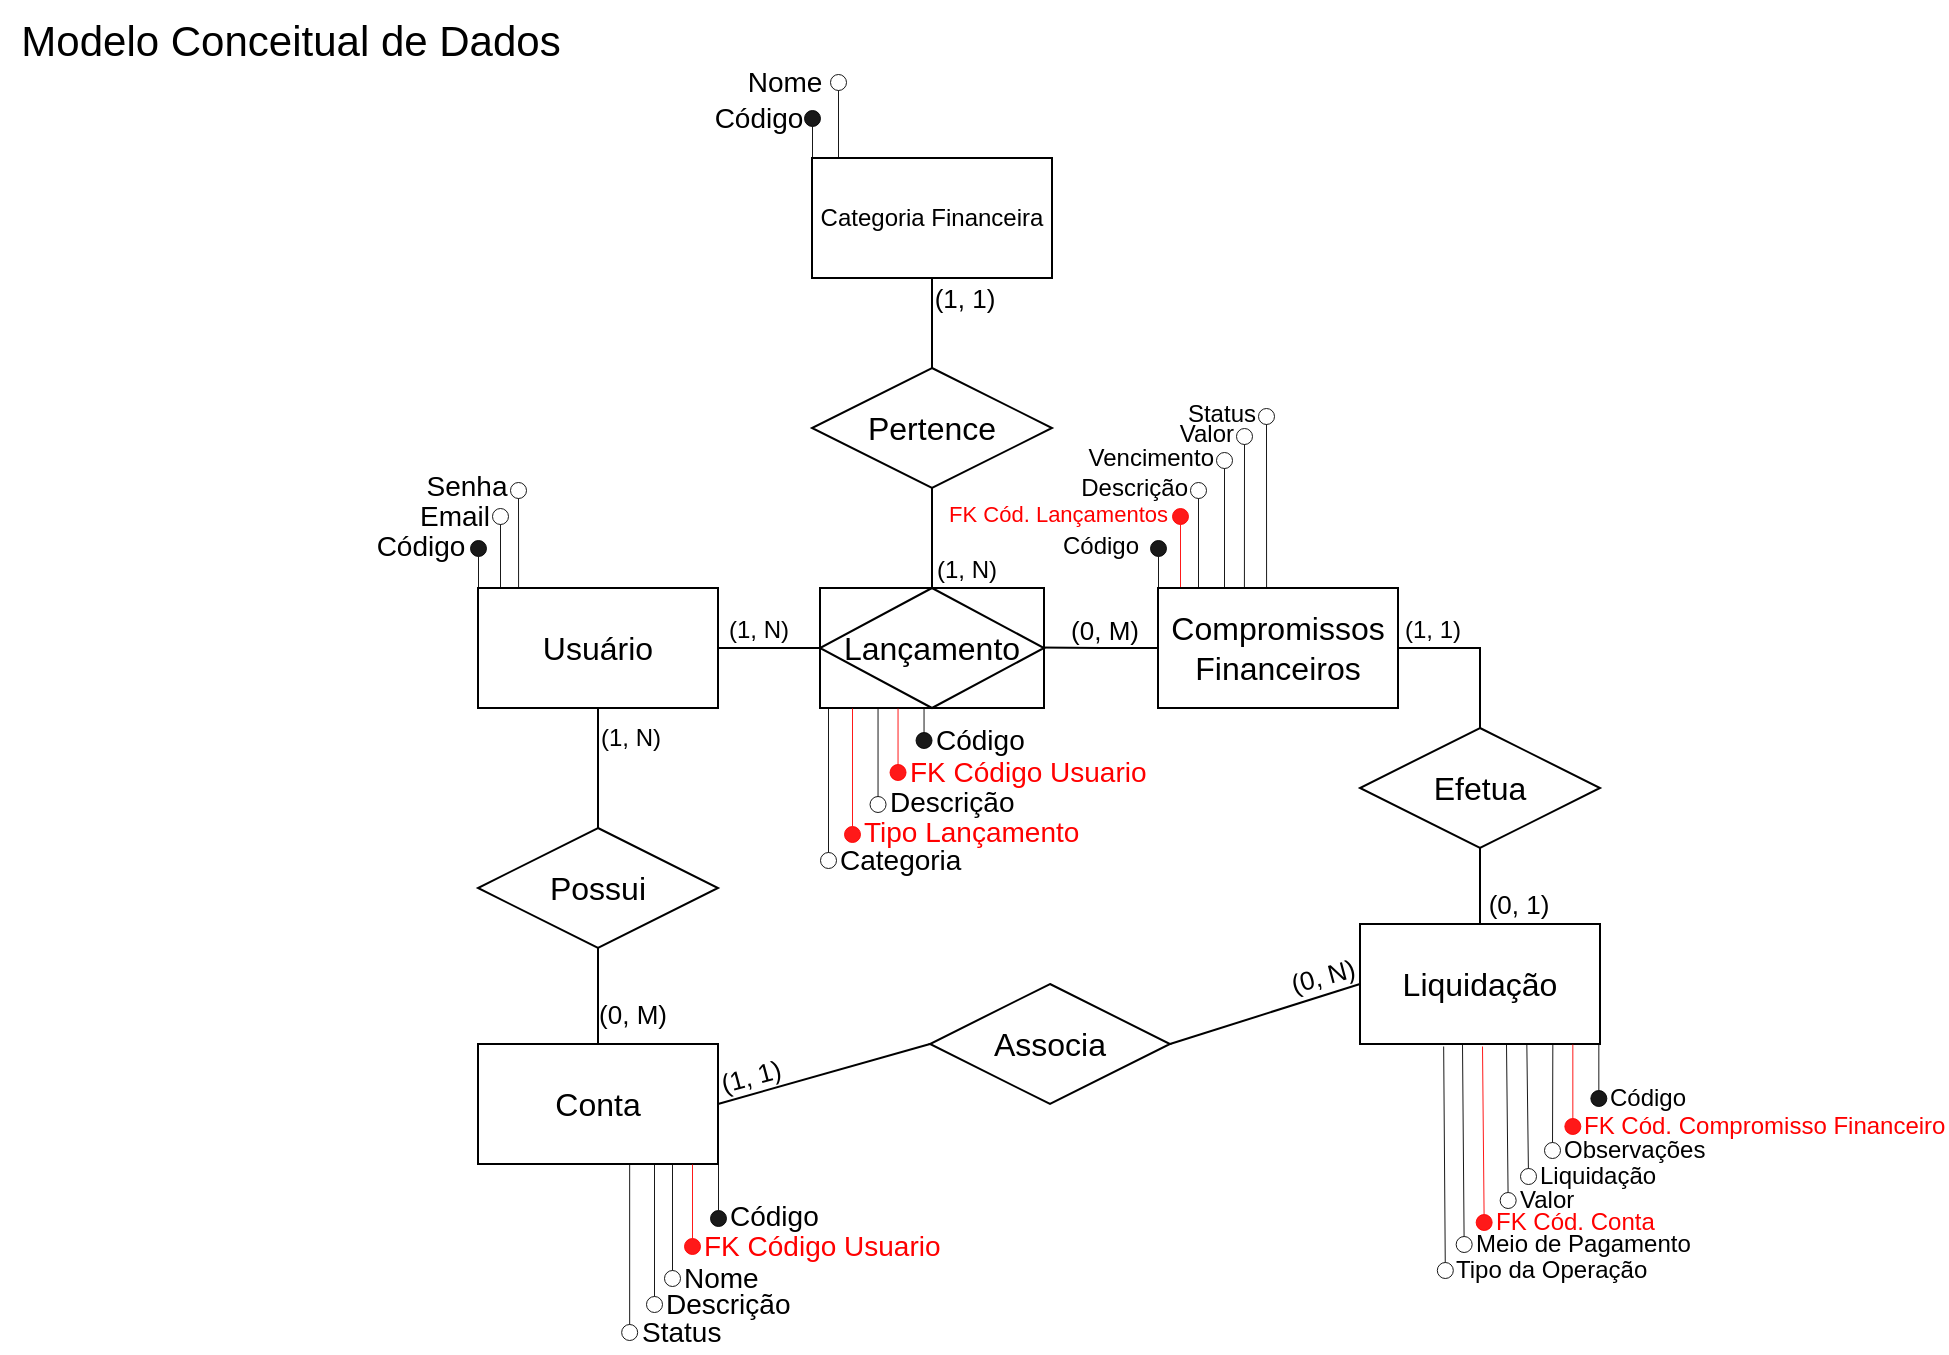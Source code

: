 <mxfile version="23.0.2" type="device">
  <diagram name="Página-1" id="3gqKRnXt5KwjTsprkyF4">
    <mxGraphModel dx="1711" dy="927" grid="0" gridSize="10" guides="1" tooltips="1" connect="1" arrows="1" fold="1" page="0" pageScale="1" pageWidth="827" pageHeight="1169" math="0" shadow="0">
      <root>
        <mxCell id="0" />
        <mxCell id="1" parent="0" />
        <mxCell id="1lb71b4xDuS99vZYYrAy-36" value="Código&lt;br style=&quot;font-size: 12px;&quot;&gt;" style="html=1;verticalAlign=middle;startArrow=oval;startFill=1;endArrow=none;startSize=8;curved=0;rounded=0;fontSize=12;strokeColor=#000000;strokeWidth=0.5;endFill=0;entryX=0;entryY=0;entryDx=0;entryDy=0;jumpSize=0;shadow=0;opacity=90;jumpStyle=line;align=center;horizontal=1;labelBackgroundColor=none;" edge="1" parent="1">
          <mxGeometry x="-1" y="-29" width="60" relative="1" as="geometry">
            <mxPoint x="489" y="540" as="sourcePoint" />
            <mxPoint x="489.0" y="560" as="targetPoint" />
            <mxPoint y="-1" as="offset" />
          </mxGeometry>
        </mxCell>
        <mxCell id="1lb71b4xDuS99vZYYrAy-38" value="Descrição" style="html=1;verticalAlign=middle;startArrow=oval;startFill=0;endArrow=none;startSize=8;curved=0;rounded=0;fontSize=12;strokeWidth=0.5;endFill=0;jumpSize=0;shadow=0;opacity=90;jumpStyle=line;align=right;horizontal=1;fontColor=default;labelBackgroundColor=none;strokeColor=#000000;noJump=1;orthogonal=0;arcSize=150;entryX=0.167;entryY=0.001;entryDx=0;entryDy=0;entryPerimeter=0;" edge="1" parent="1">
          <mxGeometry x="-1" y="-4" width="60" relative="1" as="geometry">
            <mxPoint x="509" y="511" as="sourcePoint" />
            <mxPoint x="509" y="560" as="targetPoint" />
            <mxPoint y="-1" as="offset" />
          </mxGeometry>
        </mxCell>
        <mxCell id="1lb71b4xDuS99vZYYrAy-41" value="&lt;font style=&quot;font-size: 11px;&quot;&gt;FK Cód. Lançamentos&lt;/font&gt;" style="html=1;verticalAlign=middle;startArrow=oval;startFill=1;endArrow=none;startSize=8;curved=0;rounded=0;fontSize=14;strokeColor=#FF0000;strokeWidth=0.5;endFill=0;entryX=0;entryY=1;entryDx=0;entryDy=0;jumpSize=0;shadow=0;opacity=90;jumpStyle=line;align=right;horizontal=1;labelBackgroundColor=none;fillColor=#f8cecc;fontColor=#FF0000;" edge="1" parent="1">
          <mxGeometry x="-1" y="-5" width="60" relative="1" as="geometry">
            <mxPoint x="500" y="524" as="sourcePoint" />
            <mxPoint x="500" y="560" as="targetPoint" />
            <mxPoint y="-2" as="offset" />
          </mxGeometry>
        </mxCell>
        <mxCell id="1lb71b4xDuS99vZYYrAy-42" value="Vencimento" style="html=1;verticalAlign=middle;startArrow=oval;startFill=0;endArrow=none;startSize=8;curved=0;rounded=0;fontSize=12;strokeWidth=0.5;endFill=0;jumpSize=0;shadow=0;opacity=90;jumpStyle=line;align=right;horizontal=1;fontColor=default;labelBackgroundColor=none;strokeColor=#000000;noJump=1;orthogonal=0;arcSize=150;entryX=0.167;entryY=0.001;entryDx=0;entryDy=0;entryPerimeter=0;" edge="1" parent="1">
          <mxGeometry x="-1" y="-4" width="60" relative="1" as="geometry">
            <mxPoint x="522" y="496" as="sourcePoint" />
            <mxPoint x="522" y="560" as="targetPoint" />
            <mxPoint y="-1" as="offset" />
          </mxGeometry>
        </mxCell>
        <mxCell id="Ddyv1p4y5gCR3032bXAw-1" style="edgeStyle=orthogonalEdgeStyle;rounded=0;orthogonalLoop=1;jettySize=auto;html=1;entryX=0;entryY=0.5;entryDx=0;entryDy=0;strokeColor=default;endArrow=none;endFill=0;" parent="1" source="Ddyv1p4y5gCR3032bXAw-2" target="Ddyv1p4y5gCR3032bXAw-26" edge="1">
          <mxGeometry relative="1" as="geometry">
            <mxPoint x="314" y="590" as="targetPoint" />
          </mxGeometry>
        </mxCell>
        <mxCell id="Ddyv1p4y5gCR3032bXAw-2" value="&lt;font style=&quot;font-size: 16px;&quot;&gt;Usuário&lt;/font&gt;" style="rounded=0;whiteSpace=wrap;html=1;" parent="1" vertex="1">
          <mxGeometry x="149" y="560" width="120" height="60" as="geometry" />
        </mxCell>
        <mxCell id="Ddyv1p4y5gCR3032bXAw-3" style="edgeStyle=orthogonalEdgeStyle;rounded=0;orthogonalLoop=1;jettySize=auto;html=1;entryX=0.98;entryY=0.496;entryDx=0;entryDy=0;endArrow=none;endFill=0;entryPerimeter=0;" parent="1" source="Ddyv1p4y5gCR3032bXAw-4" target="Ddyv1p4y5gCR3032bXAw-26" edge="1">
          <mxGeometry relative="1" as="geometry">
            <mxPoint x="434" y="590" as="targetPoint" />
          </mxGeometry>
        </mxCell>
        <mxCell id="Ddyv1p4y5gCR3032bXAw-4" value="&lt;font style=&quot;font-size: 16px;&quot;&gt;Compromissos&lt;br&gt;Financeiros&lt;br&gt;&lt;/font&gt;" style="rounded=0;whiteSpace=wrap;html=1;" parent="1" vertex="1">
          <mxGeometry x="489" y="560" width="120" height="60" as="geometry" />
        </mxCell>
        <mxCell id="Ddyv1p4y5gCR3032bXAw-5" value="(1, N)" style="text;html=1;align=center;verticalAlign=middle;resizable=0;points=[];autosize=1;strokeColor=none;fillColor=none;" parent="1" vertex="1">
          <mxGeometry x="264" y="566" width="50" height="30" as="geometry" />
        </mxCell>
        <mxCell id="Ddyv1p4y5gCR3032bXAw-6" value="&lt;font style=&quot;font-size: 13px;&quot;&gt;(0, M)&lt;/font&gt;" style="text;html=1;align=center;verticalAlign=middle;resizable=0;points=[];autosize=1;strokeColor=none;fillColor=none;" parent="1" vertex="1">
          <mxGeometry x="432" y="566" width="60" height="30" as="geometry" />
        </mxCell>
        <mxCell id="Ddyv1p4y5gCR3032bXAw-7" style="edgeStyle=orthogonalEdgeStyle;rounded=0;orthogonalLoop=1;jettySize=auto;html=1;entryX=0.5;entryY=0;entryDx=0;entryDy=0;strokeColor=default;endArrow=none;endFill=0;exitX=0.5;exitY=1;exitDx=0;exitDy=0;" parent="1" source="Ddyv1p4y5gCR3032bXAw-2" target="Ddyv1p4y5gCR3032bXAw-10" edge="1">
          <mxGeometry relative="1" as="geometry">
            <mxPoint x="353" y="780" as="sourcePoint" />
          </mxGeometry>
        </mxCell>
        <mxCell id="Ddyv1p4y5gCR3032bXAw-8" style="edgeStyle=orthogonalEdgeStyle;rounded=0;orthogonalLoop=1;jettySize=auto;html=1;entryX=0.5;entryY=1;entryDx=0;entryDy=0;endArrow=none;endFill=0;" parent="1" source="Ddyv1p4y5gCR3032bXAw-9" target="Ddyv1p4y5gCR3032bXAw-10" edge="1">
          <mxGeometry relative="1" as="geometry" />
        </mxCell>
        <mxCell id="Ddyv1p4y5gCR3032bXAw-9" value="&lt;font style=&quot;font-size: 16px;&quot;&gt;Conta&lt;br&gt;&lt;/font&gt;" style="rounded=0;whiteSpace=wrap;html=1;" parent="1" vertex="1">
          <mxGeometry x="149" y="788" width="120" height="60" as="geometry" />
        </mxCell>
        <mxCell id="Ddyv1p4y5gCR3032bXAw-10" value="Possui" style="shape=rhombus;perimeter=rhombusPerimeter;whiteSpace=wrap;html=1;align=center;fontSize=16;" parent="1" vertex="1">
          <mxGeometry x="149" y="680" width="120" height="60" as="geometry" />
        </mxCell>
        <mxCell id="Ddyv1p4y5gCR3032bXAw-11" value="(1, N)" style="text;html=1;align=center;verticalAlign=middle;resizable=0;points=[];autosize=1;strokeColor=none;fillColor=none;" parent="1" vertex="1">
          <mxGeometry x="200" y="620" width="50" height="30" as="geometry" />
        </mxCell>
        <mxCell id="Ddyv1p4y5gCR3032bXAw-12" value="&lt;font style=&quot;font-size: 13px;&quot;&gt;(0, M)&lt;/font&gt;" style="text;html=1;align=center;verticalAlign=middle;resizable=0;points=[];autosize=1;strokeColor=none;fillColor=none;" parent="1" vertex="1">
          <mxGeometry x="196" y="758" width="60" height="30" as="geometry" />
        </mxCell>
        <mxCell id="Ddyv1p4y5gCR3032bXAw-13" value="&lt;font style=&quot;font-size: 21px;&quot;&gt;Modelo Conceitual de Dados&lt;/font&gt;" style="text;html=1;align=center;verticalAlign=middle;resizable=0;points=[];autosize=1;strokeColor=none;fillColor=none;strokeWidth=5;" parent="1" vertex="1">
          <mxGeometry x="-90" y="266" width="290" height="40" as="geometry" />
        </mxCell>
        <mxCell id="Ddyv1p4y5gCR3032bXAw-14" value="&lt;font style=&quot;font-size: 16px;&quot;&gt;Liquidação&lt;br&gt;&lt;/font&gt;" style="rounded=0;whiteSpace=wrap;html=1;" parent="1" vertex="1">
          <mxGeometry x="590" y="728" width="120" height="60" as="geometry" />
        </mxCell>
        <mxCell id="Ddyv1p4y5gCR3032bXAw-15" style="edgeStyle=orthogonalEdgeStyle;rounded=0;orthogonalLoop=1;jettySize=auto;html=1;entryX=0.5;entryY=0;entryDx=0;entryDy=0;strokeColor=default;endArrow=none;endFill=0;exitX=1;exitY=0.5;exitDx=0;exitDy=0;" parent="1" source="Ddyv1p4y5gCR3032bXAw-4" target="Ddyv1p4y5gCR3032bXAw-17" edge="1">
          <mxGeometry relative="1" as="geometry">
            <mxPoint x="635" y="590" as="sourcePoint" />
            <Array as="points">
              <mxPoint x="650" y="590" />
            </Array>
          </mxGeometry>
        </mxCell>
        <mxCell id="Ddyv1p4y5gCR3032bXAw-16" style="edgeStyle=orthogonalEdgeStyle;rounded=0;orthogonalLoop=1;jettySize=auto;html=1;entryX=0.5;entryY=1;entryDx=0;entryDy=0;endArrow=none;endFill=0;" parent="1" source="Ddyv1p4y5gCR3032bXAw-14" target="Ddyv1p4y5gCR3032bXAw-17" edge="1">
          <mxGeometry relative="1" as="geometry">
            <mxPoint x="886" y="685.09" as="sourcePoint" />
          </mxGeometry>
        </mxCell>
        <mxCell id="Ddyv1p4y5gCR3032bXAw-17" value="Efetua" style="shape=rhombus;perimeter=rhombusPerimeter;whiteSpace=wrap;html=1;align=center;fontSize=16;" parent="1" vertex="1">
          <mxGeometry x="590" y="630" width="120" height="60" as="geometry" />
        </mxCell>
        <mxCell id="Ddyv1p4y5gCR3032bXAw-18" value="(1, 1)" style="text;html=1;align=center;verticalAlign=middle;resizable=0;points=[];autosize=1;strokeColor=none;fillColor=none;" parent="1" vertex="1">
          <mxGeometry x="601" y="566" width="50" height="30" as="geometry" />
        </mxCell>
        <mxCell id="Ddyv1p4y5gCR3032bXAw-19" value="&lt;font style=&quot;font-size: 13px;&quot;&gt;(0, 1)&lt;/font&gt;" style="text;html=1;align=center;verticalAlign=middle;resizable=0;points=[];autosize=1;strokeColor=none;fillColor=none;" parent="1" vertex="1">
          <mxGeometry x="644" y="703" width="50" height="30" as="geometry" />
        </mxCell>
        <mxCell id="Ddyv1p4y5gCR3032bXAw-20" value="Categoria Financeira&lt;br&gt;" style="rounded=0;whiteSpace=wrap;html=1;fontSize=12;" parent="1" vertex="1">
          <mxGeometry x="316" y="345.0" width="120" height="60" as="geometry" />
        </mxCell>
        <mxCell id="Ddyv1p4y5gCR3032bXAw-21" style="edgeStyle=orthogonalEdgeStyle;rounded=0;orthogonalLoop=1;jettySize=auto;html=1;entryX=0.5;entryY=0;entryDx=0;entryDy=0;endArrow=none;endFill=0;exitX=0.5;exitY=1;exitDx=0;exitDy=0;" parent="1" source="Ddyv1p4y5gCR3032bXAw-20" target="Ddyv1p4y5gCR3032bXAw-23" edge="1">
          <mxGeometry relative="1" as="geometry">
            <mxPoint x="376" y="778.09" as="sourcePoint" />
          </mxGeometry>
        </mxCell>
        <mxCell id="Ddyv1p4y5gCR3032bXAw-22" style="edgeStyle=none;curved=1;rounded=0;orthogonalLoop=1;jettySize=auto;html=1;fontSize=12;startSize=8;endSize=8;endArrow=none;endFill=0;" parent="1" source="Ddyv1p4y5gCR3032bXAw-23" target="Ddyv1p4y5gCR3032bXAw-26" edge="1">
          <mxGeometry relative="1" as="geometry" />
        </mxCell>
        <mxCell id="Ddyv1p4y5gCR3032bXAw-23" value="Pertence&lt;span style=&quot;color: rgb(255, 255, 255); font-family: &amp;quot;Söhne Mono&amp;quot;, Monaco, &amp;quot;Andale Mono&amp;quot;, &amp;quot;Ubuntu Mono&amp;quot;, monospace; font-size: 16px; text-align: left; background-color: rgb(0, 0, 0);&quot;&gt;&lt;/span&gt;" style="shape=rhombus;perimeter=rhombusPerimeter;whiteSpace=wrap;html=1;align=center;fontSize=16;" parent="1" vertex="1">
          <mxGeometry x="316" y="450" width="120" height="60" as="geometry" />
        </mxCell>
        <mxCell id="Ddyv1p4y5gCR3032bXAw-24" value="(1, N)" style="text;html=1;align=center;verticalAlign=middle;resizable=0;points=[];autosize=1;strokeColor=none;fillColor=none;" parent="1" vertex="1">
          <mxGeometry x="368" y="536" width="50" height="30" as="geometry" />
        </mxCell>
        <mxCell id="Ddyv1p4y5gCR3032bXAw-25" value="&lt;font style=&quot;font-size: 13px;&quot;&gt;(1, 1)&lt;/font&gt;" style="text;html=1;align=center;verticalAlign=middle;resizable=0;points=[];autosize=1;strokeColor=none;fillColor=none;" parent="1" vertex="1">
          <mxGeometry x="367" y="400" width="50" height="30" as="geometry" />
        </mxCell>
        <mxCell id="Ddyv1p4y5gCR3032bXAw-26" value="Lançamento" style="shape=associativeEntity;whiteSpace=wrap;html=1;align=center;fontSize=16;" parent="1" vertex="1">
          <mxGeometry x="320" y="560" width="112" height="60" as="geometry" />
        </mxCell>
        <mxCell id="Ddyv1p4y5gCR3032bXAw-27" style="edgeStyle=none;curved=0;rounded=0;orthogonalLoop=1;jettySize=auto;html=1;entryX=0;entryY=0.5;entryDx=0;entryDy=0;fontSize=12;startSize=8;endSize=8;endArrow=none;endFill=0;exitX=1;exitY=0.5;exitDx=0;exitDy=0;" parent="1" source="Ddyv1p4y5gCR3032bXAw-29" target="Ddyv1p4y5gCR3032bXAw-14" edge="1">
          <mxGeometry relative="1" as="geometry">
            <Array as="points" />
          </mxGeometry>
        </mxCell>
        <mxCell id="Ddyv1p4y5gCR3032bXAw-28" style="edgeStyle=none;curved=0;rounded=0;orthogonalLoop=1;jettySize=auto;html=1;entryX=1;entryY=0.5;entryDx=0;entryDy=0;fontSize=12;startSize=8;endSize=8;endArrow=none;endFill=0;exitX=0;exitY=0.5;exitDx=0;exitDy=0;" parent="1" source="Ddyv1p4y5gCR3032bXAw-29" target="Ddyv1p4y5gCR3032bXAw-9" edge="1">
          <mxGeometry relative="1" as="geometry">
            <Array as="points" />
          </mxGeometry>
        </mxCell>
        <mxCell id="Ddyv1p4y5gCR3032bXAw-29" value="Associa" style="shape=rhombus;perimeter=rhombusPerimeter;whiteSpace=wrap;html=1;align=center;fontSize=16;" parent="1" vertex="1">
          <mxGeometry x="375" y="758" width="120" height="60" as="geometry" />
        </mxCell>
        <mxCell id="Ddyv1p4y5gCR3032bXAw-30" value="&lt;font style=&quot;font-size: 13px;&quot;&gt;(0, N)&lt;/font&gt;" style="text;html=1;align=center;verticalAlign=middle;resizable=0;points=[];autosize=1;strokeColor=none;fillColor=none;rotation=345;" parent="1" vertex="1">
          <mxGeometry x="545" y="740" width="51" height="28" as="geometry" />
        </mxCell>
        <mxCell id="Ddyv1p4y5gCR3032bXAw-31" value="&lt;font style=&quot;font-size: 13px;&quot;&gt;(1, 1)&lt;/font&gt;" style="text;html=1;align=center;verticalAlign=middle;resizable=0;points=[];autosize=1;strokeColor=none;fillColor=none;rotation=-15;" parent="1" vertex="1">
          <mxGeometry x="260" y="789" width="50" height="30" as="geometry" />
        </mxCell>
        <mxCell id="1lb71b4xDuS99vZYYrAy-21" value="Código&lt;br style=&quot;font-size: 14px;&quot;&gt;" style="html=1;verticalAlign=middle;startArrow=oval;startFill=1;endArrow=none;startSize=8;curved=0;rounded=0;fontSize=14;strokeColor=#000000;strokeWidth=0.5;endFill=0;entryX=0;entryY=0;entryDx=0;entryDy=0;jumpSize=0;shadow=0;opacity=90;jumpStyle=line;align=center;horizontal=1;labelBackgroundColor=none;" edge="1" parent="1">
          <mxGeometry x="-1" y="-29" width="60" relative="1" as="geometry">
            <mxPoint x="149" y="540" as="sourcePoint" />
            <mxPoint x="149.0" y="560" as="targetPoint" />
            <mxPoint y="-1" as="offset" />
          </mxGeometry>
        </mxCell>
        <mxCell id="1lb71b4xDuS99vZYYrAy-23" value="Email" style="html=1;verticalAlign=middle;startArrow=oval;startFill=0;endArrow=none;startSize=8;curved=0;rounded=0;fontSize=14;strokeWidth=0.5;endFill=0;entryX=0;entryY=0;entryDx=0;entryDy=0;jumpSize=0;shadow=0;opacity=90;jumpStyle=line;align=center;horizontal=1;fontColor=default;labelBackgroundColor=none;strokeColor=#000000;noJump=1;orthogonal=0;" edge="1" parent="1">
          <mxGeometry x="-1" y="-23" width="60" relative="1" as="geometry">
            <mxPoint x="160" y="524" as="sourcePoint" />
            <mxPoint x="160" y="560" as="targetPoint" />
            <mxPoint as="offset" />
          </mxGeometry>
        </mxCell>
        <mxCell id="1lb71b4xDuS99vZYYrAy-26" value="Senha" style="html=1;verticalAlign=middle;startArrow=oval;startFill=0;endArrow=none;startSize=8;curved=0;rounded=0;fontSize=14;strokeWidth=0.5;endFill=0;jumpSize=0;shadow=0;opacity=90;jumpStyle=line;align=center;horizontal=1;fontColor=default;labelBackgroundColor=none;strokeColor=#000000;noJump=1;orthogonal=0;arcSize=150;entryX=0.167;entryY=0.001;entryDx=0;entryDy=0;entryPerimeter=0;" edge="1" parent="1" target="Ddyv1p4y5gCR3032bXAw-2">
          <mxGeometry x="-1" y="-26" width="60" relative="1" as="geometry">
            <mxPoint x="169" y="511" as="sourcePoint" />
            <mxPoint x="170" y="561" as="targetPoint" />
            <mxPoint y="-2" as="offset" />
          </mxGeometry>
        </mxCell>
        <mxCell id="1lb71b4xDuS99vZYYrAy-27" value="Código&lt;br style=&quot;font-size: 14px;&quot;&gt;" style="html=1;verticalAlign=middle;startArrow=oval;startFill=1;endArrow=none;startSize=8;curved=0;rounded=0;fontSize=14;strokeColor=#000000;strokeWidth=0.5;endFill=0;entryX=0;entryY=1;entryDx=0;entryDy=0;jumpSize=0;shadow=0;opacity=90;jumpStyle=line;align=left;horizontal=1;labelBackgroundColor=none;" edge="1" parent="1">
          <mxGeometry x="-0.918" y="-4" width="60" relative="1" as="geometry">
            <mxPoint x="269" y="875" as="sourcePoint" />
            <mxPoint x="269" y="848" as="targetPoint" />
            <mxPoint as="offset" />
          </mxGeometry>
        </mxCell>
        <mxCell id="1lb71b4xDuS99vZYYrAy-29" value="FK Código Usuario" style="html=1;verticalAlign=middle;startArrow=oval;startFill=1;endArrow=none;startSize=8;curved=0;rounded=0;fontSize=14;strokeColor=#FF0000;strokeWidth=0.5;endFill=0;entryX=0;entryY=1;entryDx=0;entryDy=0;jumpSize=0;shadow=0;opacity=90;jumpStyle=line;align=left;horizontal=1;labelBackgroundColor=none;fillColor=#f8cecc;fontColor=#FF0000;labelPosition=center;verticalLabelPosition=middle;" edge="1" parent="1">
          <mxGeometry x="-1" y="-4" width="60" relative="1" as="geometry">
            <mxPoint x="256" y="889" as="sourcePoint" />
            <mxPoint x="256" y="848" as="targetPoint" />
            <mxPoint as="offset" />
          </mxGeometry>
        </mxCell>
        <mxCell id="1lb71b4xDuS99vZYYrAy-30" value="Nome" style="html=1;verticalAlign=middle;startArrow=oval;startFill=0;endArrow=none;startSize=8;curved=0;rounded=0;fontSize=14;strokeColor=default;strokeWidth=0.5;endFill=0;entryX=0;entryY=1;entryDx=0;entryDy=0;jumpSize=0;shadow=0;opacity=90;jumpStyle=line;align=left;horizontal=1;labelBackgroundColor=none;" edge="1" parent="1">
          <mxGeometry x="-1" y="-4" width="60" relative="1" as="geometry">
            <mxPoint x="246" y="905" as="sourcePoint" />
            <mxPoint x="246" y="848" as="targetPoint" />
            <mxPoint as="offset" />
          </mxGeometry>
        </mxCell>
        <mxCell id="1lb71b4xDuS99vZYYrAy-31" value="Descrição" style="html=1;verticalAlign=middle;startArrow=oval;startFill=0;endArrow=none;startSize=8;curved=0;rounded=0;fontSize=14;strokeColor=default;strokeWidth=0.5;endFill=0;entryX=0;entryY=1;entryDx=0;entryDy=0;jumpSize=0;shadow=0;opacity=90;jumpStyle=line;align=left;horizontal=1;labelBackgroundColor=none;" edge="1" parent="1">
          <mxGeometry x="-1" y="-4" width="60" relative="1" as="geometry">
            <mxPoint x="237" y="918" as="sourcePoint" />
            <mxPoint x="237" y="848" as="targetPoint" />
            <mxPoint as="offset" />
          </mxGeometry>
        </mxCell>
        <mxCell id="1lb71b4xDuS99vZYYrAy-33" value="Código&lt;br style=&quot;font-size: 14px;&quot;&gt;" style="html=1;verticalAlign=middle;startArrow=oval;startFill=1;endArrow=none;startSize=8;curved=0;rounded=0;fontSize=14;strokeColor=#000000;strokeWidth=0.5;endFill=0;entryX=0;entryY=0;entryDx=0;entryDy=0;jumpSize=0;shadow=0;opacity=90;jumpStyle=line;align=center;horizontal=1;labelBackgroundColor=none;" edge="1" parent="1" target="Ddyv1p4y5gCR3032bXAw-20">
          <mxGeometry x="-1" y="-27" width="60" relative="1" as="geometry">
            <mxPoint x="316" y="325" as="sourcePoint" />
            <mxPoint x="316" y="340" as="targetPoint" />
            <mxPoint as="offset" />
          </mxGeometry>
        </mxCell>
        <mxCell id="1lb71b4xDuS99vZYYrAy-35" value="Nome" style="html=1;verticalAlign=middle;startArrow=oval;startFill=0;endArrow=none;startSize=8;curved=0;rounded=0;fontSize=14;strokeColor=#000000;strokeWidth=0.5;endFill=0;entryX=0;entryY=0;entryDx=0;entryDy=0;jumpSize=0;shadow=0;opacity=90;jumpStyle=line;align=center;horizontal=1;labelBackgroundColor=none;" edge="1" parent="1">
          <mxGeometry x="-1" y="-27" width="60" relative="1" as="geometry">
            <mxPoint x="329" y="307" as="sourcePoint" />
            <mxPoint x="329" y="345" as="targetPoint" />
            <mxPoint as="offset" />
          </mxGeometry>
        </mxCell>
        <mxCell id="1lb71b4xDuS99vZYYrAy-43" value="Valor" style="html=1;verticalAlign=middle;startArrow=oval;startFill=0;endArrow=none;startSize=8;curved=0;rounded=0;fontSize=12;strokeWidth=0.5;endFill=0;jumpSize=0;shadow=0;opacity=90;jumpStyle=line;align=right;horizontal=1;fontColor=default;labelBackgroundColor=none;strokeColor=#000000;noJump=1;orthogonal=0;arcSize=150;entryX=0.358;entryY=0.001;entryDx=0;entryDy=0;entryPerimeter=0;" edge="1" parent="1" target="Ddyv1p4y5gCR3032bXAw-4">
          <mxGeometry x="-1" y="-4" width="60" relative="1" as="geometry">
            <mxPoint x="532" y="484" as="sourcePoint" />
            <mxPoint x="532" y="558" as="targetPoint" />
            <mxPoint y="-1" as="offset" />
          </mxGeometry>
        </mxCell>
        <mxCell id="1lb71b4xDuS99vZYYrAy-45" value="Status" style="html=1;verticalAlign=middle;startArrow=oval;startFill=0;endArrow=none;startSize=8;curved=0;rounded=0;fontSize=12;strokeWidth=0.5;endFill=0;jumpSize=0;shadow=0;opacity=90;jumpStyle=line;align=right;horizontal=1;fontColor=default;labelBackgroundColor=none;strokeColor=#000000;noJump=1;orthogonal=0;arcSize=150;entryX=0.358;entryY=0.001;entryDx=0;entryDy=0;entryPerimeter=0;labelPosition=center;verticalLabelPosition=middle;" edge="1" parent="1">
          <mxGeometry x="-1" y="-4" width="60" relative="1" as="geometry">
            <mxPoint x="543" y="474" as="sourcePoint" />
            <mxPoint x="543.04" y="559.94" as="targetPoint" />
            <mxPoint y="-1" as="offset" />
          </mxGeometry>
        </mxCell>
        <mxCell id="1lb71b4xDuS99vZYYrAy-63" value="Código&lt;br style=&quot;font-size: 12px;&quot;&gt;" style="html=1;verticalAlign=middle;startArrow=oval;startFill=1;endArrow=none;startSize=8;curved=0;rounded=0;fontSize=12;strokeColor=#000000;strokeWidth=0.5;endFill=0;entryX=0;entryY=1;entryDx=0;entryDy=0;jumpSize=0;shadow=0;opacity=90;jumpStyle=line;align=left;horizontal=1;labelBackgroundColor=none;" edge="1" parent="1">
          <mxGeometry x="-1" y="-4" width="60" relative="1" as="geometry">
            <mxPoint x="709.17" y="815" as="sourcePoint" />
            <mxPoint x="709.17" y="788" as="targetPoint" />
            <mxPoint as="offset" />
          </mxGeometry>
        </mxCell>
        <mxCell id="1lb71b4xDuS99vZYYrAy-64" value="FK Cód. Compromisso Financeiro" style="html=1;verticalAlign=middle;startArrow=oval;startFill=1;endArrow=none;startSize=8;curved=0;rounded=0;fontSize=12;strokeColor=#FF0000;strokeWidth=0.5;endFill=0;entryX=0;entryY=1;entryDx=0;entryDy=0;jumpSize=0;shadow=0;opacity=90;jumpStyle=line;align=left;horizontal=1;labelBackgroundColor=none;fillColor=#f8cecc;fontColor=#FF0000;" edge="1" parent="1">
          <mxGeometry x="-1" y="-4" width="60" relative="1" as="geometry">
            <mxPoint x="696.17" y="829" as="sourcePoint" />
            <mxPoint x="696.17" y="788" as="targetPoint" />
            <mxPoint as="offset" />
          </mxGeometry>
        </mxCell>
        <mxCell id="1lb71b4xDuS99vZYYrAy-65" value="Observações" style="html=1;verticalAlign=middle;startArrow=oval;startFill=0;endArrow=none;startSize=8;curved=0;rounded=0;fontSize=12;strokeColor=default;strokeWidth=0.5;endFill=0;entryX=0;entryY=1;entryDx=0;entryDy=0;jumpSize=0;shadow=0;opacity=90;jumpStyle=line;align=left;horizontal=1;labelBackgroundColor=none;labelPosition=center;verticalLabelPosition=middle;" edge="1" parent="1">
          <mxGeometry x="-1.0" y="-4" width="60" relative="1" as="geometry">
            <mxPoint x="686" y="841" as="sourcePoint" />
            <mxPoint x="686.17" y="788" as="targetPoint" />
            <mxPoint as="offset" />
          </mxGeometry>
        </mxCell>
        <mxCell id="1lb71b4xDuS99vZYYrAy-66" value="Liquidação" style="html=1;verticalAlign=middle;startArrow=oval;startFill=0;endArrow=none;startSize=8;curved=0;rounded=0;fontSize=12;strokeColor=default;strokeWidth=0.5;endFill=0;entryX=0;entryY=1;entryDx=0;entryDy=0;jumpSize=0;shadow=0;opacity=90;jumpStyle=line;align=left;horizontal=1;labelBackgroundColor=none;labelPosition=center;verticalLabelPosition=middle;" edge="1" parent="1">
          <mxGeometry x="-1" y="-4" width="60" relative="1" as="geometry">
            <mxPoint x="674" y="854" as="sourcePoint" />
            <mxPoint x="673.17" y="788" as="targetPoint" />
            <mxPoint as="offset" />
          </mxGeometry>
        </mxCell>
        <mxCell id="1lb71b4xDuS99vZYYrAy-67" value="Código&lt;br style=&quot;font-size: 14px;&quot;&gt;" style="html=1;verticalAlign=middle;startArrow=oval;startFill=1;endArrow=none;startSize=8;curved=0;rounded=0;fontSize=14;strokeColor=#000000;strokeWidth=0.5;endFill=0;entryX=0;entryY=1;entryDx=0;entryDy=0;jumpSize=0;shadow=0;opacity=90;jumpStyle=line;align=left;horizontal=1;labelBackgroundColor=none;" edge="1" parent="1">
          <mxGeometry x="-0.926" y="-4" width="60" relative="1" as="geometry">
            <mxPoint x="371.77" y="636" as="sourcePoint" />
            <mxPoint x="371.77" y="620" as="targetPoint" />
            <mxPoint as="offset" />
          </mxGeometry>
        </mxCell>
        <mxCell id="1lb71b4xDuS99vZYYrAy-68" value="FK Código Usuario" style="html=1;verticalAlign=middle;startArrow=oval;startFill=1;endArrow=none;startSize=8;curved=0;rounded=0;fontSize=14;strokeColor=#FF0000;strokeWidth=0.5;endFill=0;entryX=0;entryY=1;entryDx=0;entryDy=0;jumpSize=0;shadow=0;opacity=90;jumpStyle=line;align=left;horizontal=1;labelBackgroundColor=none;fillColor=#f8cecc;fontColor=#FF0000;" edge="1" parent="1">
          <mxGeometry x="-1" y="-4" width="60" relative="1" as="geometry">
            <mxPoint x="358.77" y="652" as="sourcePoint" />
            <mxPoint x="358.77" y="620" as="targetPoint" />
            <mxPoint as="offset" />
          </mxGeometry>
        </mxCell>
        <mxCell id="1lb71b4xDuS99vZYYrAy-69" value="Descrição" style="html=1;verticalAlign=middle;startArrow=oval;startFill=0;endArrow=none;startSize=8;curved=0;rounded=0;fontSize=14;strokeColor=default;strokeWidth=0.5;endFill=0;entryX=0;entryY=1;entryDx=0;entryDy=0;jumpSize=0;shadow=0;opacity=90;jumpStyle=line;align=left;horizontal=1;labelBackgroundColor=none;" edge="1" parent="1">
          <mxGeometry x="-0.958" y="-4" width="60" relative="1" as="geometry">
            <mxPoint x="348.77" y="668" as="sourcePoint" />
            <mxPoint x="348.77" y="620" as="targetPoint" />
            <mxPoint as="offset" />
          </mxGeometry>
        </mxCell>
        <mxCell id="1lb71b4xDuS99vZYYrAy-74" value="Tipo Lançamento" style="html=1;verticalAlign=middle;startArrow=oval;startFill=1;endArrow=none;startSize=8;curved=0;rounded=0;fontSize=14;strokeColor=#FF0000;strokeWidth=0.5;endFill=0;jumpSize=0;shadow=0;opacity=90;jumpStyle=line;align=left;horizontal=1;labelBackgroundColor=none;fontColor=#FF0000;" edge="1" parent="1">
          <mxGeometry x="-0.965" y="-4" width="60" relative="1" as="geometry">
            <mxPoint x="336" y="683" as="sourcePoint" />
            <mxPoint x="336" y="620" as="targetPoint" />
            <mxPoint as="offset" />
          </mxGeometry>
        </mxCell>
        <mxCell id="1lb71b4xDuS99vZYYrAy-75" value="Categoria" style="html=1;verticalAlign=middle;startArrow=oval;startFill=0;endArrow=none;startSize=8;curved=0;rounded=0;fontSize=14;strokeColor=default;strokeWidth=0.5;endFill=0;jumpSize=0;shadow=0;opacity=90;jumpStyle=line;align=left;horizontal=1;labelBackgroundColor=none;" edge="1" parent="1">
          <mxGeometry x="-1" y="-4" width="60" relative="1" as="geometry">
            <mxPoint x="324" y="696" as="sourcePoint" />
            <mxPoint x="324" y="620" as="targetPoint" />
            <mxPoint as="offset" />
          </mxGeometry>
        </mxCell>
        <mxCell id="1lb71b4xDuS99vZYYrAy-82" value="Valor" style="html=1;verticalAlign=middle;startArrow=oval;startFill=0;endArrow=none;startSize=8;curved=0;rounded=0;fontSize=12;strokeColor=default;strokeWidth=0.5;endFill=0;entryX=0;entryY=1;entryDx=0;entryDy=0;jumpSize=0;shadow=0;opacity=90;jumpStyle=line;align=left;horizontal=1;labelBackgroundColor=none;labelPosition=center;verticalLabelPosition=middle;" edge="1" parent="1">
          <mxGeometry x="-1" y="-4" width="60" relative="1" as="geometry">
            <mxPoint x="663.83" y="866" as="sourcePoint" />
            <mxPoint x="663" y="788" as="targetPoint" />
            <mxPoint as="offset" />
          </mxGeometry>
        </mxCell>
        <mxCell id="1lb71b4xDuS99vZYYrAy-84" value="FK Cód. Conta" style="html=1;verticalAlign=middle;startArrow=oval;startFill=1;endArrow=none;startSize=8;curved=0;rounded=0;fontSize=12;strokeColor=#FF0000;strokeWidth=0.5;endFill=0;entryX=0;entryY=1;entryDx=0;entryDy=0;jumpSize=0;shadow=0;opacity=90;jumpStyle=line;align=left;horizontal=1;labelBackgroundColor=none;labelPosition=center;verticalLabelPosition=middle;fontColor=#FF0000;" edge="1" parent="1">
          <mxGeometry x="-1" y="-4" width="60" relative="1" as="geometry">
            <mxPoint x="651.83" y="877" as="sourcePoint" />
            <mxPoint x="651" y="789" as="targetPoint" />
            <mxPoint as="offset" />
          </mxGeometry>
        </mxCell>
        <mxCell id="1lb71b4xDuS99vZYYrAy-85" value="Meio de Pagamento" style="html=1;verticalAlign=middle;startArrow=oval;startFill=0;endArrow=none;startSize=8;curved=0;rounded=0;fontSize=12;strokeColor=default;strokeWidth=0.5;endFill=0;entryX=0;entryY=1;entryDx=0;entryDy=0;jumpSize=0;shadow=0;opacity=90;jumpStyle=line;align=left;horizontal=1;labelBackgroundColor=none;labelPosition=center;verticalLabelPosition=middle;" edge="1" parent="1">
          <mxGeometry x="-1" y="-4" width="60" relative="1" as="geometry">
            <mxPoint x="641.83" y="888" as="sourcePoint" />
            <mxPoint x="641" y="788" as="targetPoint" />
            <mxPoint as="offset" />
          </mxGeometry>
        </mxCell>
        <mxCell id="1lb71b4xDuS99vZYYrAy-86" value="Tipo da Operação" style="html=1;verticalAlign=middle;startArrow=oval;startFill=0;endArrow=none;startSize=8;curved=0;rounded=0;fontSize=12;strokeColor=default;strokeWidth=0.5;endFill=0;entryX=0;entryY=1;entryDx=0;entryDy=0;jumpSize=0;shadow=0;opacity=90;jumpStyle=line;align=left;horizontal=1;labelBackgroundColor=none;labelPosition=center;verticalLabelPosition=middle;" edge="1" parent="1">
          <mxGeometry x="-1" y="-4" width="60" relative="1" as="geometry">
            <mxPoint x="632.41" y="901" as="sourcePoint" />
            <mxPoint x="631.58" y="789" as="targetPoint" />
            <mxPoint as="offset" />
          </mxGeometry>
        </mxCell>
        <mxCell id="1lb71b4xDuS99vZYYrAy-87" value="Status" style="html=1;verticalAlign=middle;startArrow=oval;startFill=0;endArrow=none;startSize=8;curved=0;rounded=0;fontSize=14;strokeColor=default;strokeWidth=0.5;endFill=0;entryX=0;entryY=1;entryDx=0;entryDy=0;jumpSize=0;shadow=0;opacity=90;jumpStyle=line;align=left;horizontal=1;labelBackgroundColor=none;" edge="1" parent="1">
          <mxGeometry x="-1" y="-4" width="60" relative="1" as="geometry">
            <mxPoint x="224.58" y="932" as="sourcePoint" />
            <mxPoint x="224.58" y="848" as="targetPoint" />
            <mxPoint as="offset" />
          </mxGeometry>
        </mxCell>
      </root>
    </mxGraphModel>
  </diagram>
</mxfile>
